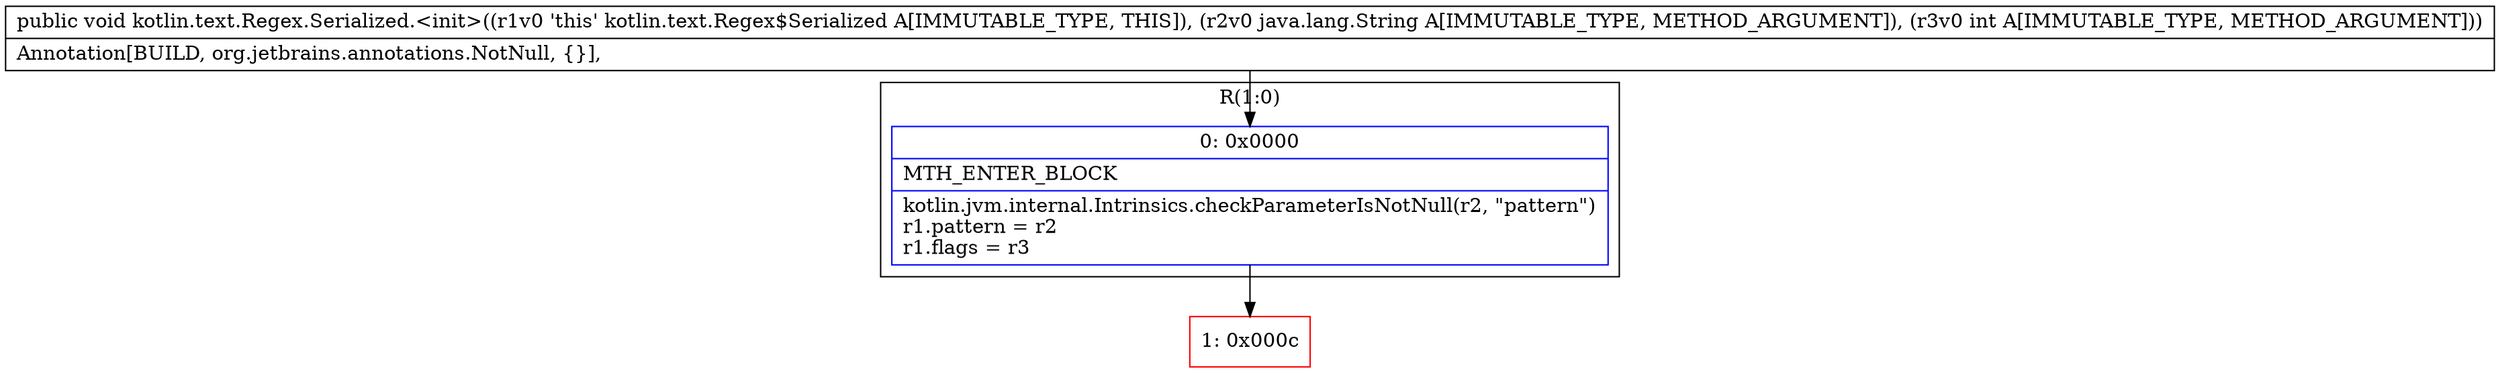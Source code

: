 digraph "CFG forkotlin.text.Regex.Serialized.\<init\>(Ljava\/lang\/String;I)V" {
subgraph cluster_Region_412119768 {
label = "R(1:0)";
node [shape=record,color=blue];
Node_0 [shape=record,label="{0\:\ 0x0000|MTH_ENTER_BLOCK\l|kotlin.jvm.internal.Intrinsics.checkParameterIsNotNull(r2, \"pattern\")\lr1.pattern = r2\lr1.flags = r3\l}"];
}
Node_1 [shape=record,color=red,label="{1\:\ 0x000c}"];
MethodNode[shape=record,label="{public void kotlin.text.Regex.Serialized.\<init\>((r1v0 'this' kotlin.text.Regex$Serialized A[IMMUTABLE_TYPE, THIS]), (r2v0 java.lang.String A[IMMUTABLE_TYPE, METHOD_ARGUMENT]), (r3v0 int A[IMMUTABLE_TYPE, METHOD_ARGUMENT]))  | Annotation[BUILD, org.jetbrains.annotations.NotNull, \{\}], \l}"];
MethodNode -> Node_0;
Node_0 -> Node_1;
}

